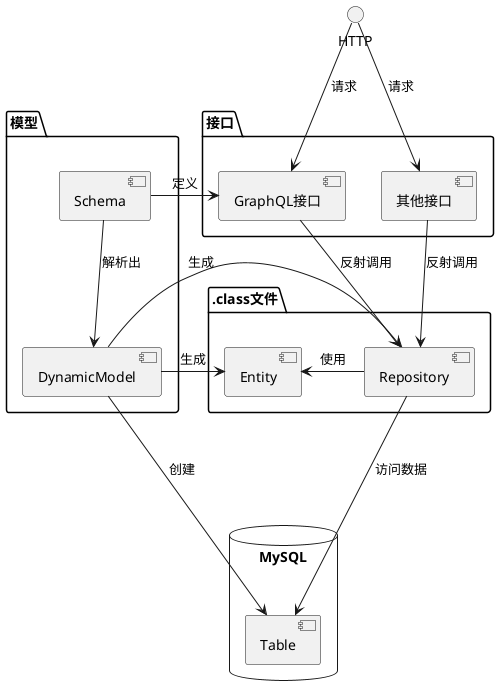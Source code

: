 @startuml 可配置数据服务

package 模型{
    [Schema]
    [DynamicModel]
}

package 接口 {
    component [GraphQL接口] as GraphQL
    component [其他接口] as Common
}

folder .class文件 {
    [Entity]
    [Repository]
}

database MySQL {
    [Table]
}

[Schema]-down->[DynamicModel]: 解析出
[Schema]-right->[GraphQL]: 定义
[DynamicModel]--->[Table]: 创建
[DynamicModel]-right->[Entity]: 生成
[DynamicModel]-right->[Repository]: 生成

HTTP-->[GraphQL]: 请求
[GraphQL]-->[Repository]: 反射调用

HTTP-->[Common]: 请求
[Common]-->[Repository]: 反射调用
[Repository]-->[Table]: 访问数据
[Repository]-left->[Entity]: 使用

@enduml